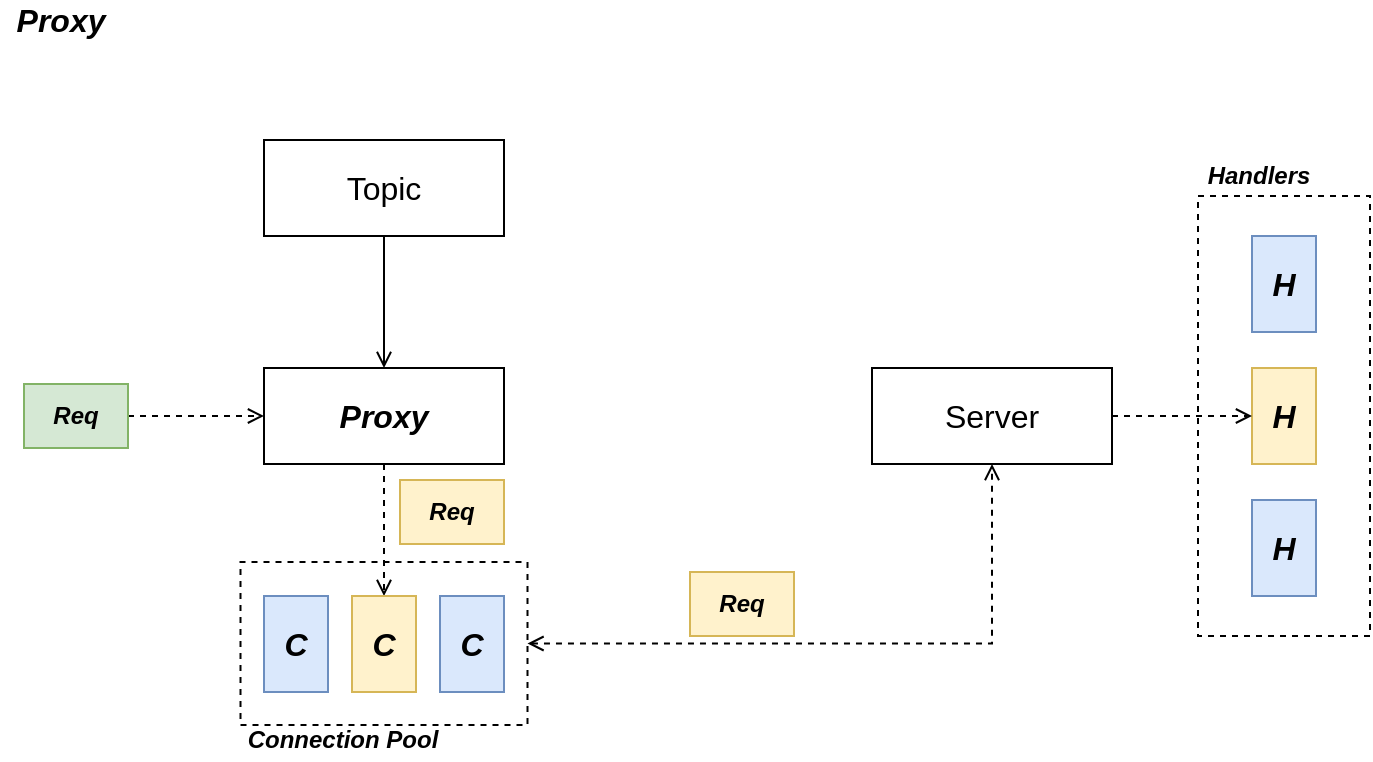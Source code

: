 <mxfile version="12.9.3" type="device" pages="2"><diagram id="PfQai1ozTYaEbAkCcOgv" name="proxy"><mxGraphModel dx="946" dy="725" grid="1" gridSize="10" guides="1" tooltips="1" connect="1" arrows="1" fold="1" page="1" pageScale="1" pageWidth="850" pageHeight="1100" math="0" shadow="0"><root><mxCell id="0"/><mxCell id="1" parent="0"/><mxCell id="3-eqvNiVG5GNVTNbR8ES-42" style="edgeStyle=orthogonalEdgeStyle;rounded=0;orthogonalLoop=1;jettySize=auto;html=1;exitX=0.5;exitY=0;exitDx=0;exitDy=0;entryX=0.5;entryY=1;entryDx=0;entryDy=0;dashed=1;startArrow=open;startFill=0;endArrow=open;endFill=0;fontSize=12;" edge="1" parent="1" source="3-eqvNiVG5GNVTNbR8ES-39" target="3-eqvNiVG5GNVTNbR8ES-20"><mxGeometry relative="1" as="geometry"/></mxCell><mxCell id="3-eqvNiVG5GNVTNbR8ES-39" value="" style="rounded=0;whiteSpace=wrap;html=1;strokeColor=#000000;fillColor=none;fontSize=12;dashed=1;rotation=90;" vertex="1" parent="1"><mxGeometry x="205.25" y="290" width="81.5" height="143.5" as="geometry"/></mxCell><mxCell id="3-eqvNiVG5GNVTNbR8ES-34" value="" style="rounded=0;whiteSpace=wrap;html=1;strokeColor=#000000;fillColor=none;fontSize=12;dashed=1;" vertex="1" parent="1"><mxGeometry x="653" y="138" width="86" height="220" as="geometry"/></mxCell><mxCell id="3-eqvNiVG5GNVTNbR8ES-40" style="edgeStyle=orthogonalEdgeStyle;rounded=0;orthogonalLoop=1;jettySize=auto;html=1;exitX=0.5;exitY=1;exitDx=0;exitDy=0;dashed=1;startArrow=none;startFill=0;endArrow=open;endFill=0;fontSize=12;entryX=0.5;entryY=0;entryDx=0;entryDy=0;" edge="1" parent="1" source="3-eqvNiVG5GNVTNbR8ES-3" target="3-eqvNiVG5GNVTNbR8ES-36"><mxGeometry relative="1" as="geometry"/></mxCell><mxCell id="3-eqvNiVG5GNVTNbR8ES-3" value="Proxy" style="rounded=0;whiteSpace=wrap;html=1;fontSize=16;fontStyle=3" vertex="1" parent="1"><mxGeometry x="186" y="224" width="120" height="48" as="geometry"/></mxCell><mxCell id="3-eqvNiVG5GNVTNbR8ES-11" value="H" style="rounded=0;whiteSpace=wrap;html=1;fontSize=16;fillColor=#fff2cc;strokeColor=#d6b656;fontStyle=3" vertex="1" parent="1"><mxGeometry x="680" y="224" width="32" height="48" as="geometry"/></mxCell><mxCell id="3-eqvNiVG5GNVTNbR8ES-12" style="edgeStyle=none;rounded=0;orthogonalLoop=1;jettySize=auto;html=1;exitX=1;exitY=0.5;exitDx=0;exitDy=0;dashed=1;startArrow=none;startFill=0;endArrow=open;endFill=0;fontSize=12;entryX=0;entryY=0.5;entryDx=0;entryDy=0;" edge="1" parent="1" source="3-eqvNiVG5GNVTNbR8ES-13" target="3-eqvNiVG5GNVTNbR8ES-3"><mxGeometry relative="1" as="geometry"><mxPoint x="440" y="238" as="targetPoint"/></mxGeometry></mxCell><mxCell id="3-eqvNiVG5GNVTNbR8ES-13" value="Req" style="rounded=0;whiteSpace=wrap;html=1;fontSize=12;fillColor=#d5e8d4;strokeColor=#82b366;fontStyle=3" vertex="1" parent="1"><mxGeometry x="66" y="232" width="52" height="32" as="geometry"/></mxCell><mxCell id="3-eqvNiVG5GNVTNbR8ES-14" style="edgeStyle=none;rounded=0;orthogonalLoop=1;jettySize=auto;html=1;exitX=0.5;exitY=1;exitDx=0;exitDy=0;entryX=0.5;entryY=0;entryDx=0;entryDy=0;startArrow=none;startFill=0;endArrow=open;endFill=0;fontSize=12;" edge="1" parent="1" source="3-eqvNiVG5GNVTNbR8ES-15" target="3-eqvNiVG5GNVTNbR8ES-3"><mxGeometry relative="1" as="geometry"/></mxCell><mxCell id="3-eqvNiVG5GNVTNbR8ES-15" value="Topic" style="rounded=0;whiteSpace=wrap;html=1;fontSize=16;" vertex="1" parent="1"><mxGeometry x="186" y="110" width="120" height="48" as="geometry"/></mxCell><mxCell id="3-eqvNiVG5GNVTNbR8ES-33" style="edgeStyle=orthogonalEdgeStyle;rounded=0;orthogonalLoop=1;jettySize=auto;html=1;exitX=1;exitY=0.5;exitDx=0;exitDy=0;entryX=0;entryY=0.5;entryDx=0;entryDy=0;dashed=1;startArrow=none;startFill=0;endArrow=open;endFill=0;fontSize=12;" edge="1" parent="1" source="3-eqvNiVG5GNVTNbR8ES-20" target="3-eqvNiVG5GNVTNbR8ES-11"><mxGeometry relative="1" as="geometry"/></mxCell><mxCell id="3-eqvNiVG5GNVTNbR8ES-20" value="Server" style="rounded=0;whiteSpace=wrap;html=1;fontSize=16;" vertex="1" parent="1"><mxGeometry x="490" y="224" width="120" height="48" as="geometry"/></mxCell><mxCell id="3-eqvNiVG5GNVTNbR8ES-21" value="Proxy" style="text;html=1;align=center;verticalAlign=middle;resizable=0;points=[];autosize=1;fontSize=16;fontStyle=3" vertex="1" parent="1"><mxGeometry x="54" y="40" width="60" height="20" as="geometry"/></mxCell><mxCell id="3-eqvNiVG5GNVTNbR8ES-26" value="H" style="rounded=0;whiteSpace=wrap;html=1;fontSize=16;fillColor=#dae8fc;strokeColor=#6c8ebf;fontStyle=3" vertex="1" parent="1"><mxGeometry x="680" y="158" width="32" height="48" as="geometry"/></mxCell><mxCell id="3-eqvNiVG5GNVTNbR8ES-31" value="H" style="rounded=0;whiteSpace=wrap;html=1;fontSize=16;fillColor=#dae8fc;strokeColor=#6c8ebf;fontStyle=3" vertex="1" parent="1"><mxGeometry x="680" y="290" width="32" height="48" as="geometry"/></mxCell><mxCell id="3-eqvNiVG5GNVTNbR8ES-35" value="Handlers" style="text;html=1;align=center;verticalAlign=middle;resizable=0;points=[];autosize=1;fontSize=12;fontStyle=3" vertex="1" parent="1"><mxGeometry x="648" y="118" width="70" height="20" as="geometry"/></mxCell><mxCell id="3-eqvNiVG5GNVTNbR8ES-36" value="C" style="rounded=0;whiteSpace=wrap;html=1;fontSize=16;fillColor=#fff2cc;strokeColor=#d6b656;fontStyle=3" vertex="1" parent="1"><mxGeometry x="230" y="338" width="32" height="48" as="geometry"/></mxCell><mxCell id="3-eqvNiVG5GNVTNbR8ES-37" value="C" style="rounded=0;whiteSpace=wrap;html=1;fontSize=16;fillColor=#dae8fc;strokeColor=#6c8ebf;fontStyle=3" vertex="1" parent="1"><mxGeometry x="274" y="338" width="32" height="48" as="geometry"/></mxCell><mxCell id="3-eqvNiVG5GNVTNbR8ES-38" value="C" style="rounded=0;whiteSpace=wrap;html=1;fontSize=16;fillColor=#dae8fc;strokeColor=#6c8ebf;fontStyle=3" vertex="1" parent="1"><mxGeometry x="186" y="338" width="32" height="48" as="geometry"/></mxCell><mxCell id="3-eqvNiVG5GNVTNbR8ES-41" value="Connection Pool" style="text;html=1;align=center;verticalAlign=middle;resizable=0;points=[];autosize=1;fontSize=12;fontStyle=3" vertex="1" parent="1"><mxGeometry x="170" y="400" width="110" height="20" as="geometry"/></mxCell><mxCell id="3-eqvNiVG5GNVTNbR8ES-43" value="Req" style="rounded=0;whiteSpace=wrap;html=1;fontSize=12;fillColor=#fff2cc;strokeColor=#d6b656;fontStyle=3" vertex="1" parent="1"><mxGeometry x="254" y="280" width="52" height="32" as="geometry"/></mxCell><mxCell id="3-eqvNiVG5GNVTNbR8ES-44" value="Req" style="rounded=0;whiteSpace=wrap;html=1;fontSize=12;fillColor=#fff2cc;strokeColor=#d6b656;fontStyle=3" vertex="1" parent="1"><mxGeometry x="399" y="326" width="52" height="32" as="geometry"/></mxCell></root></mxGraphModel></diagram><diagram id="aHwVH0MCl4LiRozozu-A" name="Page-2"><mxGraphModel dx="946" dy="725" grid="1" gridSize="10" guides="1" tooltips="1" connect="1" arrows="1" fold="1" page="1" pageScale="1" pageWidth="850" pageHeight="1100" math="0" shadow="0"><root><mxCell id="m_y_2Ieb1Z8ZC_oYmc5K-0"/><mxCell id="m_y_2Ieb1Z8ZC_oYmc5K-1" parent="m_y_2Ieb1Z8ZC_oYmc5K-0"/><mxCell id="m_y_2Ieb1Z8ZC_oYmc5K-8" style="edgeStyle=none;rounded=0;orthogonalLoop=1;jettySize=auto;html=1;dashed=1;startArrow=none;startFill=0;endArrow=open;endFill=0;fontSize=12;entryX=0.5;entryY=0;entryDx=0;entryDy=0;" edge="1" parent="m_y_2Ieb1Z8ZC_oYmc5K-1" target="m_y_2Ieb1Z8ZC_oYmc5K-2"><mxGeometry relative="1" as="geometry"><mxPoint x="40" y="214" as="targetPoint"/><mxPoint x="400" y="80" as="sourcePoint"/></mxGeometry></mxCell><mxCell id="m_y_2Ieb1Z8ZC_oYmc5K-13" style="edgeStyle=none;rounded=0;orthogonalLoop=1;jettySize=auto;html=1;exitX=0.5;exitY=1;exitDx=0;exitDy=0;entryX=0.5;entryY=0;entryDx=0;entryDy=0;dashed=1;startArrow=none;startFill=0;endArrow=open;endFill=0;fontSize=12;" edge="1" parent="m_y_2Ieb1Z8ZC_oYmc5K-1" source="m_y_2Ieb1Z8ZC_oYmc5K-2" target="m_y_2Ieb1Z8ZC_oYmc5K-3"><mxGeometry relative="1" as="geometry"/></mxCell><mxCell id="m_y_2Ieb1Z8ZC_oYmc5K-2" value="HTTP" style="rounded=0;whiteSpace=wrap;html=1;fontSize=16;fontStyle=3" vertex="1" parent="m_y_2Ieb1Z8ZC_oYmc5K-1"><mxGeometry x="340" y="160" width="120" height="48" as="geometry"/></mxCell><mxCell id="m_y_2Ieb1Z8ZC_oYmc5K-14" style="edgeStyle=none;rounded=0;orthogonalLoop=1;jettySize=auto;html=1;exitX=0.5;exitY=1;exitDx=0;exitDy=0;entryX=0.5;entryY=0;entryDx=0;entryDy=0;dashed=1;startArrow=none;startFill=0;endArrow=open;endFill=0;fontSize=12;" edge="1" parent="m_y_2Ieb1Z8ZC_oYmc5K-1" source="m_y_2Ieb1Z8ZC_oYmc5K-3" target="m_y_2Ieb1Z8ZC_oYmc5K-10"><mxGeometry relative="1" as="geometry"/></mxCell><mxCell id="m_y_2Ieb1Z8ZC_oYmc5K-15" style="edgeStyle=none;rounded=0;orthogonalLoop=1;jettySize=auto;html=1;exitX=0.5;exitY=1;exitDx=0;exitDy=0;entryX=0.5;entryY=0;entryDx=0;entryDy=0;dashed=1;startArrow=none;startFill=0;endArrow=open;endFill=0;fontSize=12;" edge="1" parent="m_y_2Ieb1Z8ZC_oYmc5K-1" source="m_y_2Ieb1Z8ZC_oYmc5K-3" target="m_y_2Ieb1Z8ZC_oYmc5K-12"><mxGeometry relative="1" as="geometry"/></mxCell><mxCell id="m_y_2Ieb1Z8ZC_oYmc5K-16" style="edgeStyle=none;rounded=0;orthogonalLoop=1;jettySize=auto;html=1;exitX=0.5;exitY=1;exitDx=0;exitDy=0;entryX=0.5;entryY=0;entryDx=0;entryDy=0;dashed=1;startArrow=none;startFill=0;endArrow=open;endFill=0;fontSize=12;" edge="1" parent="m_y_2Ieb1Z8ZC_oYmc5K-1" source="m_y_2Ieb1Z8ZC_oYmc5K-3" target="m_y_2Ieb1Z8ZC_oYmc5K-11"><mxGeometry relative="1" as="geometry"/></mxCell><mxCell id="m_y_2Ieb1Z8ZC_oYmc5K-3" value="LB" style="rounded=0;whiteSpace=wrap;html=1;fontSize=16;fontStyle=3" vertex="1" parent="m_y_2Ieb1Z8ZC_oYmc5K-1"><mxGeometry x="340" y="290" width="120" height="48" as="geometry"/></mxCell><mxCell id="m_y_2Ieb1Z8ZC_oYmc5K-20" style="edgeStyle=none;rounded=0;orthogonalLoop=1;jettySize=auto;html=1;exitX=0.5;exitY=1;exitDx=0;exitDy=0;entryX=0.5;entryY=0;entryDx=0;entryDy=0;dashed=1;startArrow=none;startFill=0;endArrow=open;endFill=0;fontSize=12;" edge="1" parent="m_y_2Ieb1Z8ZC_oYmc5K-1" source="m_y_2Ieb1Z8ZC_oYmc5K-10" target="m_y_2Ieb1Z8ZC_oYmc5K-17"><mxGeometry relative="1" as="geometry"/></mxCell><mxCell id="m_y_2Ieb1Z8ZC_oYmc5K-10" value="Proxy" style="rounded=0;whiteSpace=wrap;html=1;fontSize=16;fontStyle=3;fillColor=#d5e8d4;strokeColor=#82b366;" vertex="1" parent="m_y_2Ieb1Z8ZC_oYmc5K-1"><mxGeometry x="340" y="420" width="120" height="48" as="geometry"/></mxCell><mxCell id="m_y_2Ieb1Z8ZC_oYmc5K-21" style="edgeStyle=none;rounded=0;orthogonalLoop=1;jettySize=auto;html=1;exitX=0.5;exitY=1;exitDx=0;exitDy=0;entryX=0.75;entryY=0;entryDx=0;entryDy=0;dashed=1;startArrow=none;startFill=0;endArrow=open;endFill=0;fontSize=12;" edge="1" parent="m_y_2Ieb1Z8ZC_oYmc5K-1" source="m_y_2Ieb1Z8ZC_oYmc5K-11" target="m_y_2Ieb1Z8ZC_oYmc5K-17"><mxGeometry relative="1" as="geometry"/></mxCell><mxCell id="m_y_2Ieb1Z8ZC_oYmc5K-11" value="Proxy" style="rounded=0;whiteSpace=wrap;html=1;fontSize=16;fontStyle=3" vertex="1" parent="m_y_2Ieb1Z8ZC_oYmc5K-1"><mxGeometry x="560" y="420" width="120" height="48" as="geometry"/></mxCell><mxCell id="m_y_2Ieb1Z8ZC_oYmc5K-19" style="edgeStyle=none;rounded=0;orthogonalLoop=1;jettySize=auto;html=1;exitX=0.5;exitY=1;exitDx=0;exitDy=0;entryX=0.5;entryY=0;entryDx=0;entryDy=0;dashed=1;startArrow=none;startFill=0;endArrow=open;endFill=0;fontSize=12;" edge="1" parent="m_y_2Ieb1Z8ZC_oYmc5K-1" source="m_y_2Ieb1Z8ZC_oYmc5K-12" target="m_y_2Ieb1Z8ZC_oYmc5K-18"><mxGeometry relative="1" as="geometry"/></mxCell><mxCell id="m_y_2Ieb1Z8ZC_oYmc5K-12" value="Proxy" style="rounded=0;whiteSpace=wrap;html=1;fontSize=16;fontStyle=3;fillColor=#d5e8d4;strokeColor=#82b366;" vertex="1" parent="m_y_2Ieb1Z8ZC_oYmc5K-1"><mxGeometry x="120" y="420" width="120" height="48" as="geometry"/></mxCell><mxCell id="m_y_2Ieb1Z8ZC_oYmc5K-17" value="Server" style="rounded=0;whiteSpace=wrap;html=1;fontSize=16;fontStyle=3" vertex="1" parent="m_y_2Ieb1Z8ZC_oYmc5K-1"><mxGeometry x="340" y="550" width="120" height="48" as="geometry"/></mxCell><mxCell id="m_y_2Ieb1Z8ZC_oYmc5K-18" value="Server" style="rounded=0;whiteSpace=wrap;html=1;fontSize=16;fontStyle=3" vertex="1" parent="m_y_2Ieb1Z8ZC_oYmc5K-1"><mxGeometry x="120" y="550" width="120" height="48" as="geometry"/></mxCell><mxCell id="L_BnPcCzVQq7BTUe1NTr-0" value="Req" style="rounded=0;whiteSpace=wrap;html=1;fontSize=12;fillColor=#d5e8d4;strokeColor=#82b366;fontStyle=3" vertex="1" parent="m_y_2Ieb1Z8ZC_oYmc5K-1"><mxGeometry x="408" y="110" width="52" height="32" as="geometry"/></mxCell><mxCell id="L_BnPcCzVQq7BTUe1NTr-1" value="path" style="rounded=0;whiteSpace=wrap;html=1;fontSize=12;fillColor=#d5e8d4;strokeColor=#82b366;fontStyle=3" vertex="1" parent="m_y_2Ieb1Z8ZC_oYmc5K-1"><mxGeometry x="408" y="230" width="52" height="32" as="geometry"/></mxCell></root></mxGraphModel></diagram></mxfile>
